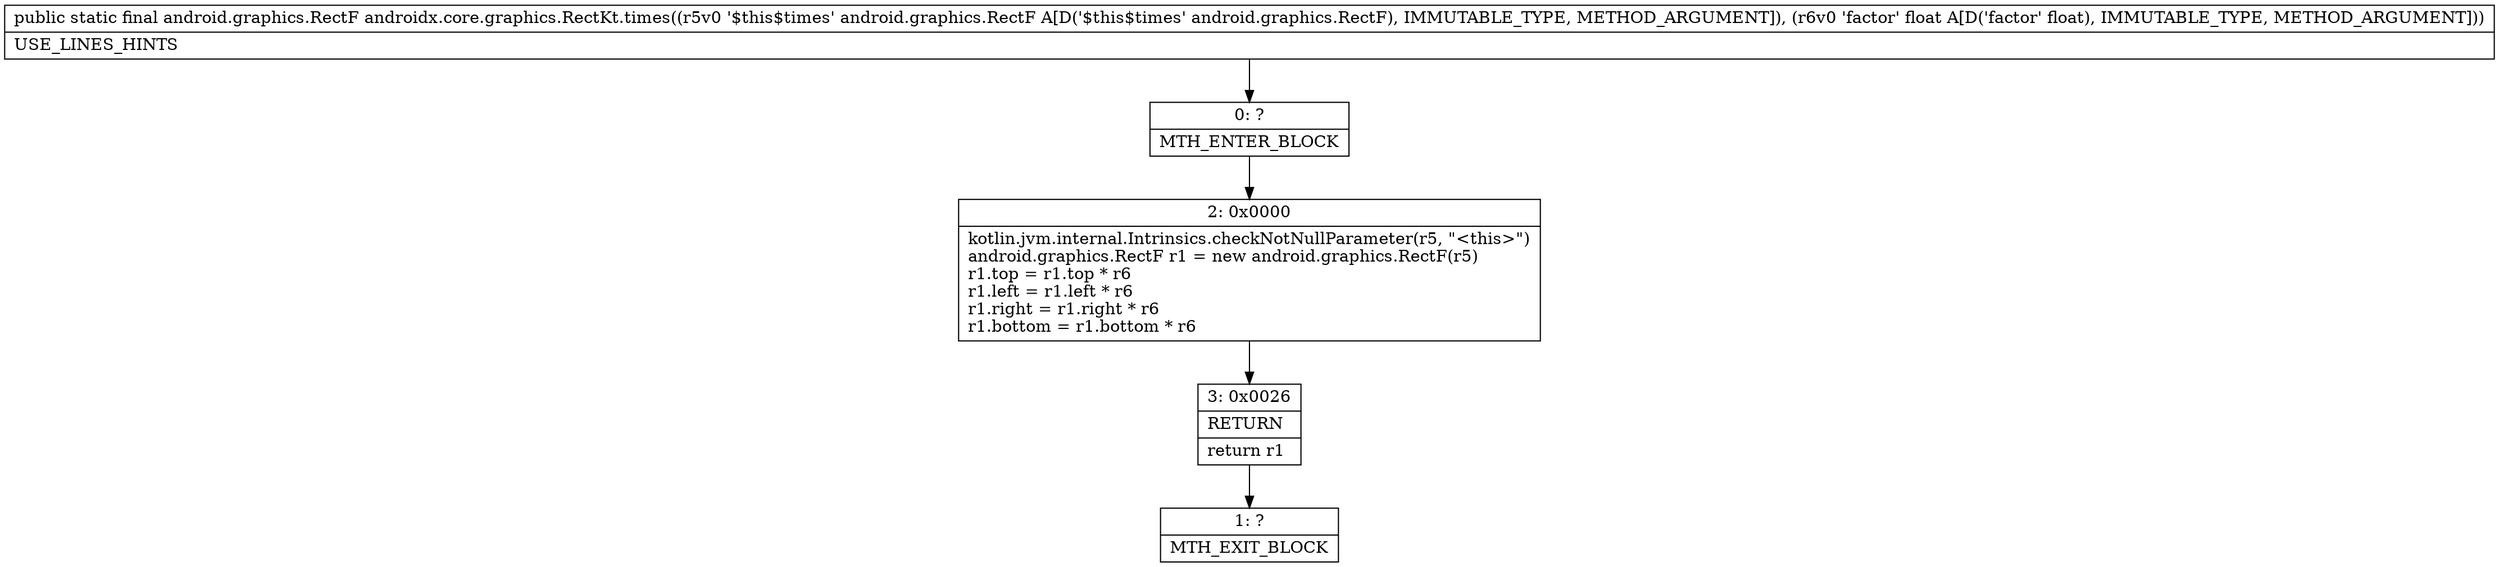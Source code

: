 digraph "CFG forandroidx.core.graphics.RectKt.times(Landroid\/graphics\/RectF;F)Landroid\/graphics\/RectF;" {
Node_0 [shape=record,label="{0\:\ ?|MTH_ENTER_BLOCK\l}"];
Node_2 [shape=record,label="{2\:\ 0x0000|kotlin.jvm.internal.Intrinsics.checkNotNullParameter(r5, \"\<this\>\")\landroid.graphics.RectF r1 = new android.graphics.RectF(r5)\lr1.top = r1.top * r6\lr1.left = r1.left * r6\lr1.right = r1.right * r6\lr1.bottom = r1.bottom * r6\l}"];
Node_3 [shape=record,label="{3\:\ 0x0026|RETURN\l|return r1\l}"];
Node_1 [shape=record,label="{1\:\ ?|MTH_EXIT_BLOCK\l}"];
MethodNode[shape=record,label="{public static final android.graphics.RectF androidx.core.graphics.RectKt.times((r5v0 '$this$times' android.graphics.RectF A[D('$this$times' android.graphics.RectF), IMMUTABLE_TYPE, METHOD_ARGUMENT]), (r6v0 'factor' float A[D('factor' float), IMMUTABLE_TYPE, METHOD_ARGUMENT]))  | USE_LINES_HINTS\l}"];
MethodNode -> Node_0;Node_0 -> Node_2;
Node_2 -> Node_3;
Node_3 -> Node_1;
}

